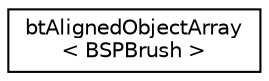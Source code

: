 digraph "Graphical Class Hierarchy"
{
  edge [fontname="Helvetica",fontsize="10",labelfontname="Helvetica",labelfontsize="10"];
  node [fontname="Helvetica",fontsize="10",shape=record];
  rankdir="LR";
  Node1 [label="btAlignedObjectArray\l\< BSPBrush \>",height=0.2,width=0.4,color="black", fillcolor="white", style="filled",URL="$classbt_aligned_object_array.html"];
}
